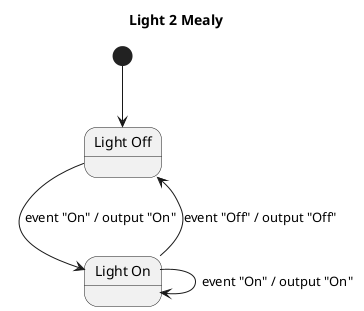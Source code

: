 @startuml

	title "Light 2 Mealy"

	state "Light Off" as LightOffState
	state "Light On" as LightOnState

	[*] --> LightOffState
	LightOffState --> LightOnState : event "On" / output "On"
	LightOnState --> LightOffState : event "Off" / output "Off"
	LightOnState --> LightOnState : event "On" / output "On"

@enduml
